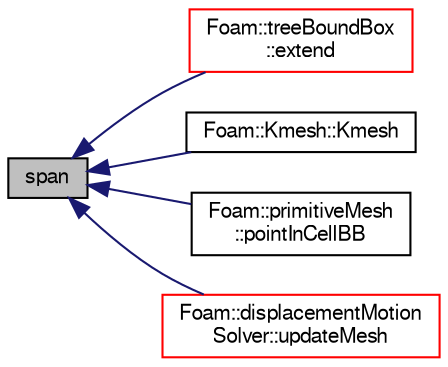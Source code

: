 digraph "span"
{
  bgcolor="transparent";
  edge [fontname="FreeSans",fontsize="10",labelfontname="FreeSans",labelfontsize="10"];
  node [fontname="FreeSans",fontsize="10",shape=record];
  rankdir="LR";
  Node1 [label="span",height=0.2,width=0.4,color="black", fillcolor="grey75", style="filled" fontcolor="black"];
  Node1 -> Node2 [dir="back",color="midnightblue",fontsize="10",style="solid",fontname="FreeSans"];
  Node2 [label="Foam::treeBoundBox\l::extend",height=0.2,width=0.4,color="red",URL="$a02595.html#af0115050dad6481bce64856f5097c7a0",tooltip="Return slightly wider bounding box. "];
  Node1 -> Node3 [dir="back",color="midnightblue",fontsize="10",style="solid",fontname="FreeSans"];
  Node3 [label="Foam::Kmesh::Kmesh",height=0.2,width=0.4,color="black",URL="$a01205.html#a5a51b3510445fa907070c7052b6fc25c",tooltip="Construct from fvMesh. "];
  Node1 -> Node4 [dir="back",color="midnightblue",fontsize="10",style="solid",fontname="FreeSans"];
  Node4 [label="Foam::primitiveMesh\l::pointInCellBB",height=0.2,width=0.4,color="black",URL="$a01911.html#a10d14ad8e2629dbc897330ab411dc4cc",tooltip="Return true if the point in the cell bounding box. "];
  Node1 -> Node5 [dir="back",color="midnightblue",fontsize="10",style="solid",fontname="FreeSans"];
  Node5 [label="Foam::displacementMotion\lSolver::updateMesh",height=0.2,width=0.4,color="red",URL="$a00532.html#ad57565956fd4064299f4bd3c4eebb1d4",tooltip="Update local data for topology changes. "];
}
